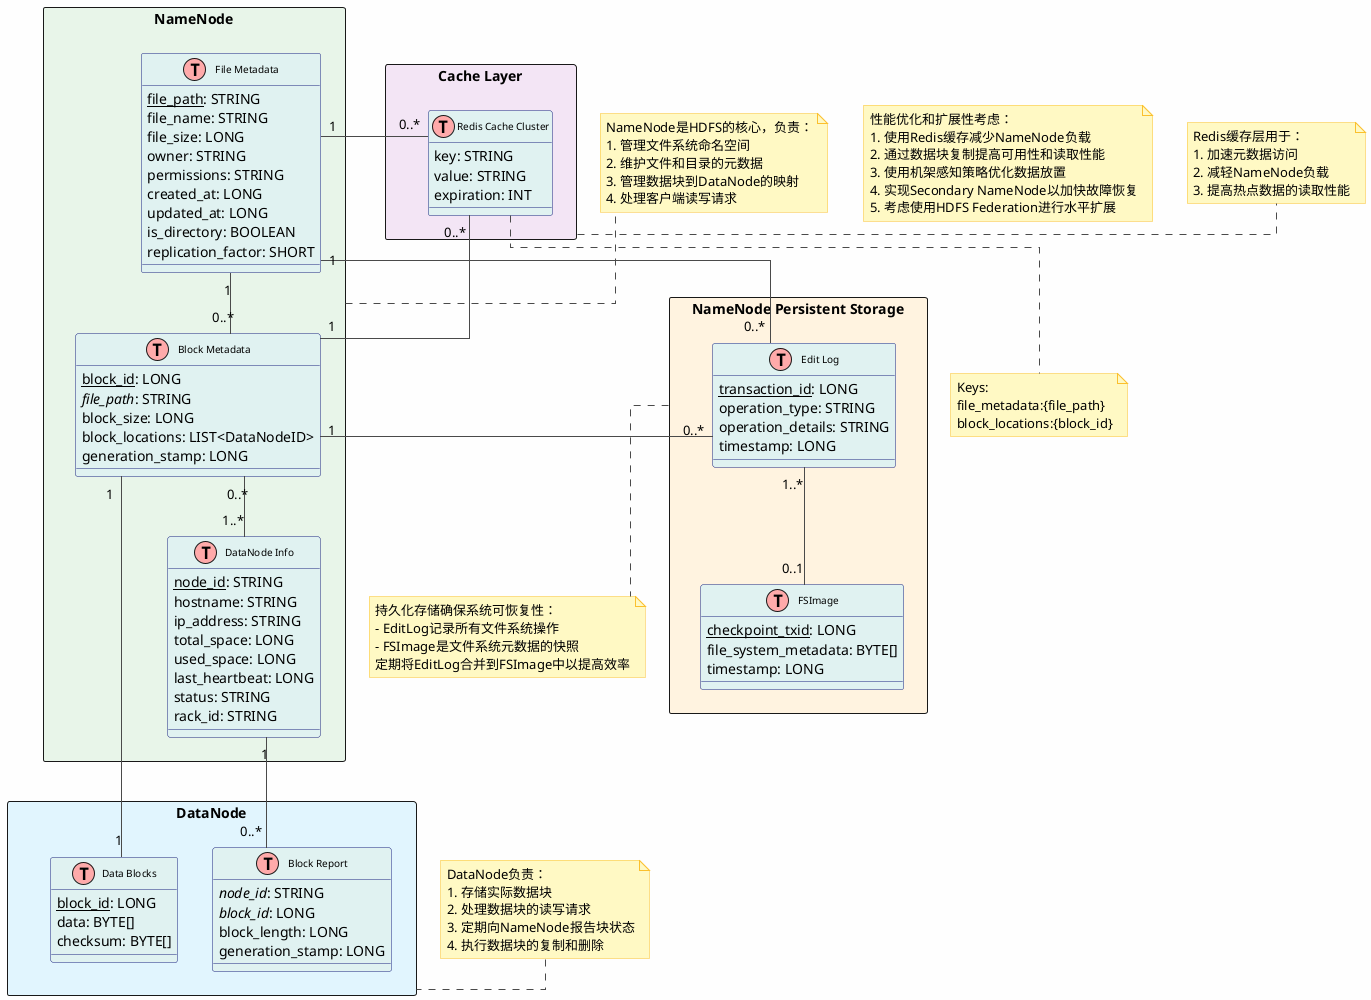 @startuml HDFS Data Model
!define TABLE(name,desc) class name as "desc" << (T,#FFAAAA) >>
!define PK(x) <u>x</u>
!define FK(x) <i>x</i>
skinparam backgroundColor #FEFEFE
skinparam handwritten false
skinparam monochrome false
skinparam lineType ortho
skinparam shadowing false
skinparam class {
    BackgroundColor #E0F2F1
    ArrowColor #4A4A4A
    BorderColor #1A237E
    FontName Arial
    FontSize 10
}
skinparam note {
    BackgroundColor #FFF9C4
    BorderColor #FBC02D
}
' NameNode Components
rectangle "NameNode" as NameNode #E8F5E9 {
    TABLE(FileMetadata, "File Metadata") {
        PK(file_path): STRING
        file_name: STRING
        file_size: LONG
        owner: STRING
        permissions: STRING
        created_at: LONG
        updated_at: LONG
        is_directory: BOOLEAN
        replication_factor: SHORT
    }
    TABLE(BlockMetadata, "Block Metadata") {
        PK(block_id): LONG
        FK(file_path): STRING
        block_size: LONG
        block_locations: LIST<DataNodeID>
        generation_stamp: LONG
    }
    TABLE(DataNodeInfo, "DataNode Info") {
        PK(node_id): STRING
        hostname: STRING
        ip_address: STRING
        total_space: LONG
        used_space: LONG
        last_heartbeat: LONG
        status: STRING
        rack_id: STRING
    }
}

note right of NameNode
    NameNode是HDFS的核心，负责：
    1. 管理文件系统命名空间
    2. 维护文件和目录的元数据
    3. 管理数据块到DataNode的映射
    4. 处理客户端读写请求
end note

' NameNode Persistent Storage
rectangle "NameNode Persistent Storage" as NameNodeStorage #FFF3E0 {
    TABLE(EditLog, "Edit Log") {
        PK(transaction_id): LONG
        operation_type: STRING
        operation_details: STRING
        timestamp: LONG
    }
    TABLE(FSImage, "FSImage") {
        PK(checkpoint_txid): LONG
        file_system_metadata: BYTE[]
        timestamp: LONG
    }
}

note bottom of NameNodeStorage
    持久化存储确保系统可恢复性：
    - EditLog记录所有文件系统操作
    - FSImage是文件系统元数据的快照
    定期将EditLog合并到FSImage中以提高效率
end note

' DataNode Components
rectangle "DataNode" as DataNode #E1F5FE {
    TABLE(DataBlocks, "Data Blocks") {
        PK(block_id): LONG
        data: BYTE[]
        checksum: BYTE[]
    }
    TABLE(BlockReport, "Block Report") {
        FK(node_id): STRING
        FK(block_id): LONG
        block_length: LONG
        generation_stamp: LONG
    }
}

note left of DataNode
    DataNode负责：
    1. 存储实际数据块
    2. 处理数据块的读写请求
    3. 定期向NameNode报告块状态
    4. 执行数据块的复制和删除
end note

' Cache Layer
rectangle "Cache Layer" as CacheLayer #F3E5F5 {
    TABLE(RedisCache, "Redis Cache Cluster") {
        key: STRING
        value: STRING
        expiration: INT
    }
}

note bottom of RedisCache
    Keys:
    file_metadata:{file_path}
    block_locations:{block_id}
end note

note right of CacheLayer
    Redis缓存层用于：
    1. 加速元数据访问
    2. 减轻NameNode负载
    3. 提高热点数据的读取性能
end note

' Relationships
FileMetadata "1" -- "0..*" BlockMetadata
BlockMetadata "0..*" -- "1..*" DataNodeInfo
DataNodeInfo "1" -- "0..*" BlockReport
BlockMetadata "1" -- "1" DataBlocks
EditLog "1..*" -- "0..1" FSImage
FileMetadata "1" -- "0..*" EditLog
BlockMetadata "1" -- "0..*" EditLog
RedisCache "0..*" -- "1" FileMetadata
RedisCache "0..*" -- "1" BlockMetadata

' Layout
NameNode -[hidden]right- DataNode
NameNode -[hidden]down- NameNodeStorage
NameNodeStorage -[hidden]right- CacheLayer

note as PerformanceNote
性能优化和扩展性考虑：
1. 使用Redis缓存减少NameNode负载
2. 通过数据块复制提高可用性和读取性能
3. 使用机架感知策略优化数据放置
4. 实现Secondary NameNode以加快故障恢复
5. 考虑使用HDFS Federation进行水平扩展
end note
PerformanceNote -[hidden]right- CacheLayer
@enduml
